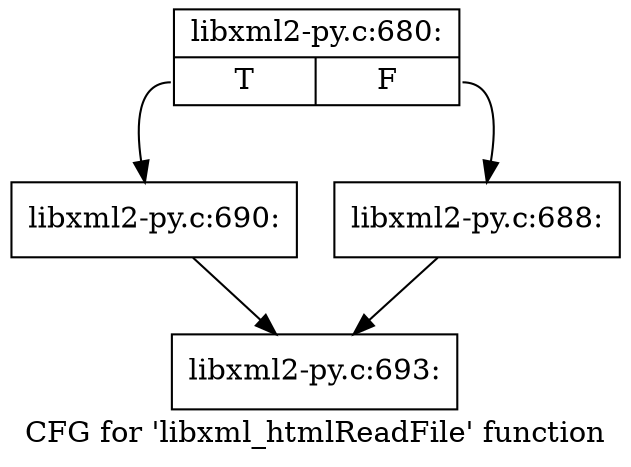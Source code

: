 digraph "CFG for 'libxml_htmlReadFile' function" {
	label="CFG for 'libxml_htmlReadFile' function";

	Node0x3c40530 [shape=record,label="{libxml2-py.c:680:|{<s0>T|<s1>F}}"];
	Node0x3c40530:s0 -> Node0x3c4c370;
	Node0x3c40530:s1 -> Node0x3c4c320;
	Node0x3c4c320 [shape=record,label="{libxml2-py.c:688:}"];
	Node0x3c4c320 -> Node0x3c404e0;
	Node0x3c4c370 [shape=record,label="{libxml2-py.c:690:}"];
	Node0x3c4c370 -> Node0x3c404e0;
	Node0x3c404e0 [shape=record,label="{libxml2-py.c:693:}"];
}
